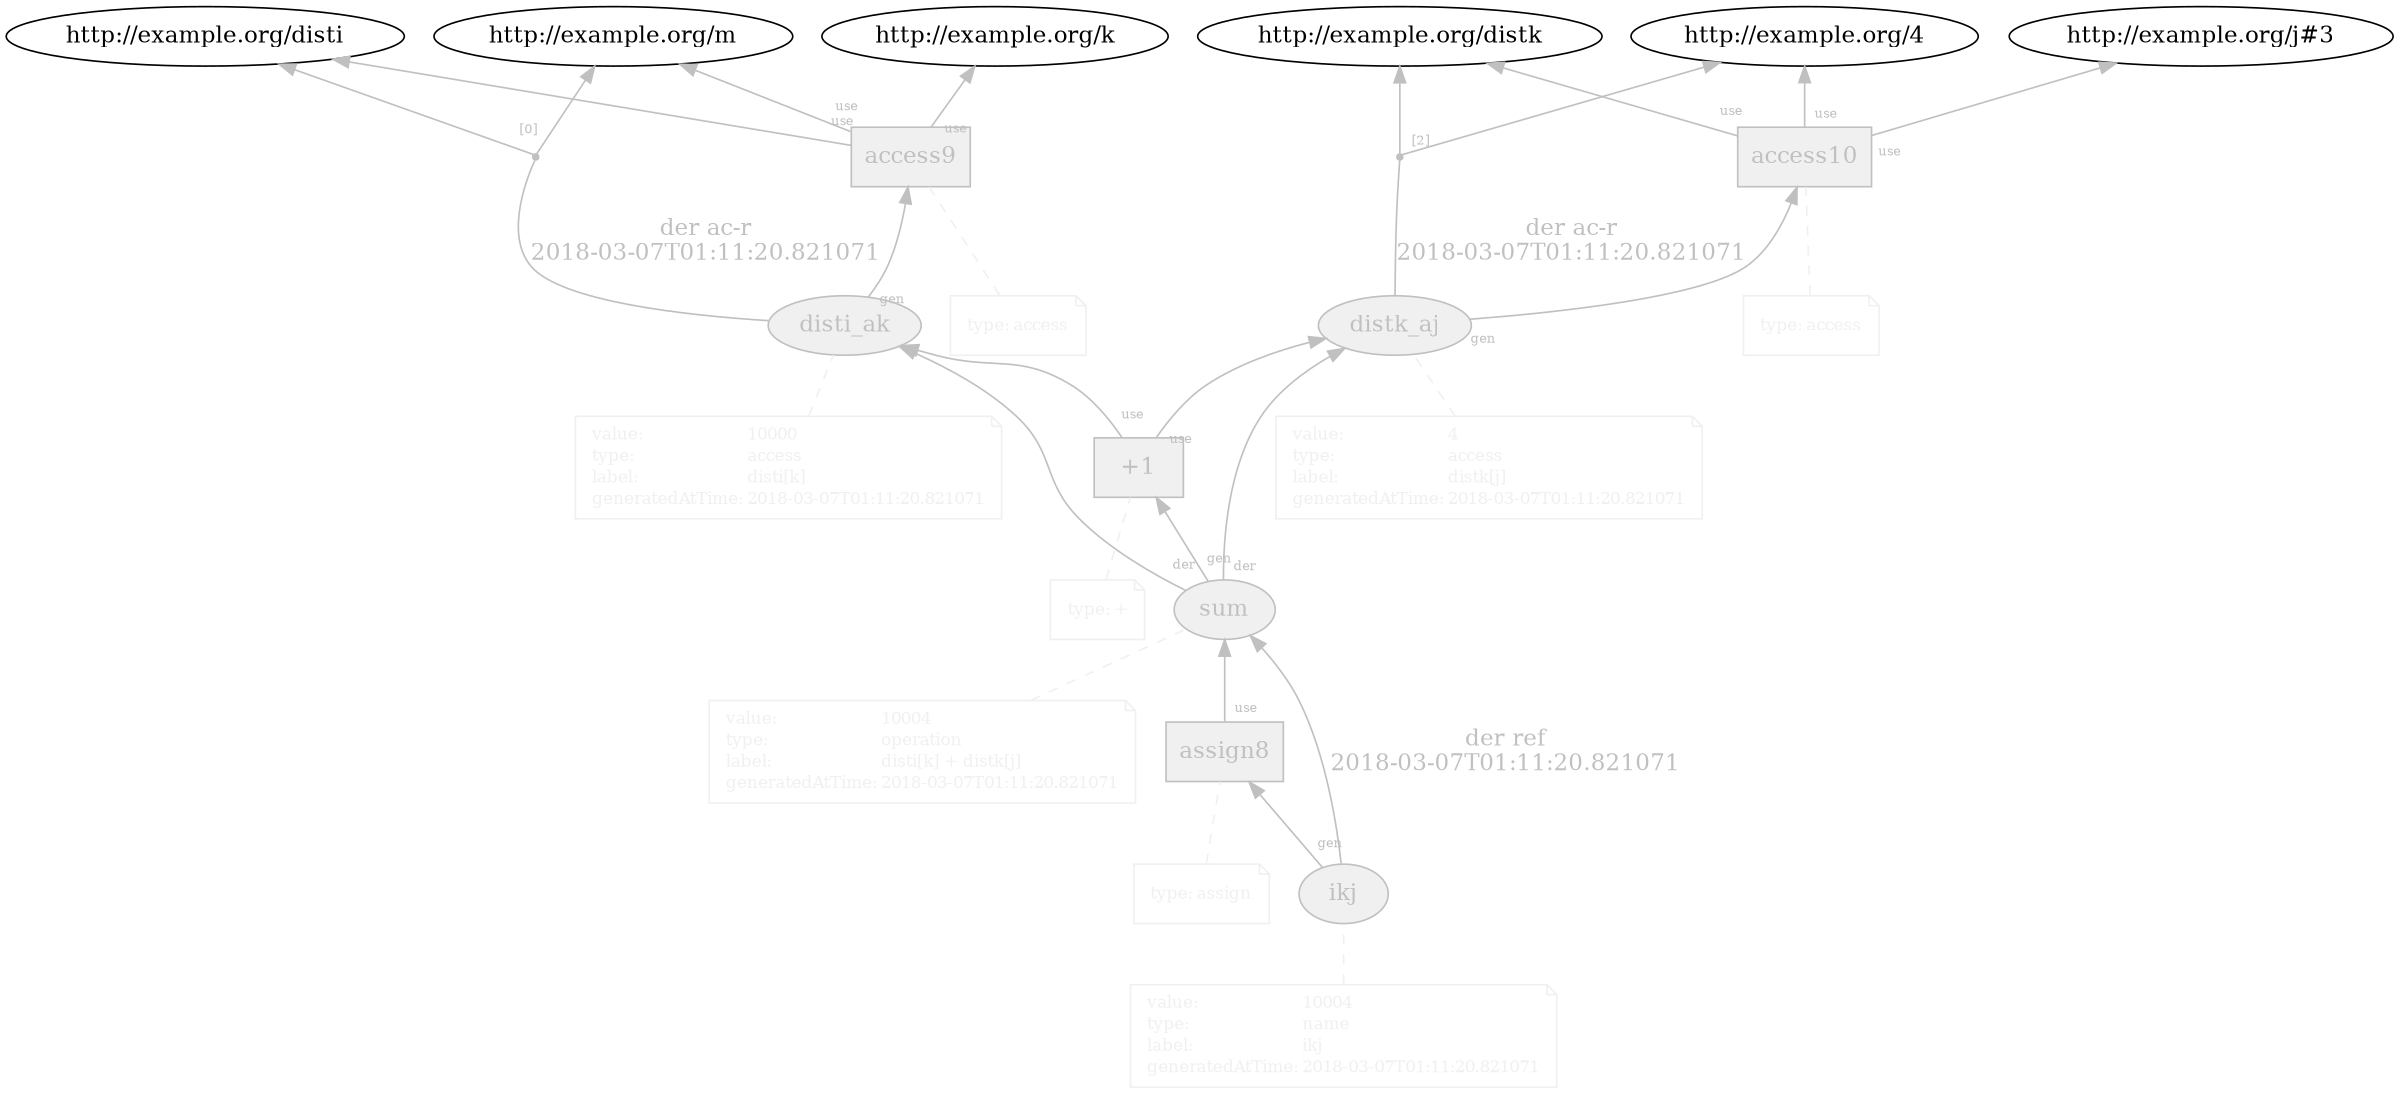 digraph "PROV" { size="16,12"; rankdir="BT";
"http://example.org/disti_ak" [fillcolor="#F0F0F0",color="gray",style="filled",label="disti_ak",URL="http://example.org/disti_ak",fontcolor="gray"]
"-attrs0" [color="#F0F0F0",shape="note",fontsize="10",fontcolor="black",label=<<TABLE cellpadding="0" border="0">
	<TR>
	    <TD align="left"><font color="#F0F0F0">value:</font></TD>
	    <TD align="left"><font color="#F0F0F0">10000</font></TD>
	</TR>
	<TR>
	    <TD align="left"><font color="#F0F0F0">type:</font></TD>
	    <TD align="left"><font color="#F0F0F0">access</font></TD>
	</TR>
	<TR>
	    <TD align="left"><font color="#F0F0F0">label:</font></TD>
	    <TD align="left"><font color="#F0F0F0">disti[k]</font></TD>
	</TR>
	<TR>
	    <TD align="left"><font color="#F0F0F0">generatedAtTime:</font></TD>
	    <TD align="left"><font color="#F0F0F0">2018-03-07T01:11:20.821071</font></TD>
	</TR>
</TABLE>>]
"-attrs0" -> "http://example.org/disti_ak" [color="#F0F0F0",style="dashed",arrowhead="none"]
"http://example.org/access9" [fillcolor="#F0F0F0",color="gray",shape="polygon",sides="4",style="filled",label="access9",URL="http://example.org/access9",fontcolor="gray"]
"-attrs1" [color="#F0F0F0",shape="note",fontsize="10",fontcolor="black",label=<<TABLE cellpadding="0" border="0">
	<TR>
	    <TD align="left"><font color="#F0F0F0">type:</font></TD>
	    <TD align="left"><font color="#F0F0F0">access</font></TD>
	</TR>
</TABLE>>]
"-attrs1" -> "http://example.org/access9" [color="#F0F0F0",style="dashed",arrowhead="none"]
"http://example.org/access9" -> "http://example.org/m" [labelfontsize="8",labeldistance="1.5",labelangle="60.0",rotation="20",taillabel="use",fontcolor="gray",color="gray"]
"bn0" [shape="point",label="",fontcolor="gray",color="gray"]
"http://example.org/disti_ak" -> "bn0" [arrowhead="none",label="der ac-r
2018-03-07T01:11:20.821071",color="gray",fontcolor="gray"]
"bn0" -> "http://example.org/disti" [labelfontsize="8",labeldistance="1.5",labelangle="60.0",rotation="20",taillabel="[0]",fontcolor="gray",color="gray"]
"bn0" -> "http://example.org/m" [color="gray",fontcolor="gray"]
"http://example.org/disti_ak" -> "http://example.org/access9" [labelfontsize="8",labeldistance="1.5",labelangle="60.0",rotation="20",taillabel="gen",fontcolor="gray",color="gray"]
"http://example.org/access9" -> "http://example.org/disti" [labelfontsize="8",labeldistance="1.5",labelangle="60.0",rotation="20",taillabel="use",fontcolor="gray",color="gray"]
"http://example.org/access9" -> "http://example.org/k" [labelfontsize="8",labeldistance="1.5",labelangle="60.0",rotation="20",taillabel="use",fontcolor="gray",color="gray"]
"http://example.org/distk_aj" [fillcolor="#F0F0F0",color="gray",style="filled",label="distk_aj",URL="http://example.org/distk_aj",fontcolor="gray"]
"-attrs2" [color="#F0F0F0",shape="note",fontsize="10",fontcolor="black",label=<<TABLE cellpadding="0" border="0">
	<TR>
	    <TD align="left"><font color="#F0F0F0">value:</font></TD>
	    <TD align="left"><font color="#F0F0F0">4</font></TD>
	</TR>
	<TR>
	    <TD align="left"><font color="#F0F0F0">type:</font></TD>
	    <TD align="left"><font color="#F0F0F0">access</font></TD>
	</TR>
	<TR>
	    <TD align="left"><font color="#F0F0F0">label:</font></TD>
	    <TD align="left"><font color="#F0F0F0">distk[j]</font></TD>
	</TR>
	<TR>
	    <TD align="left"><font color="#F0F0F0">generatedAtTime:</font></TD>
	    <TD align="left"><font color="#F0F0F0">2018-03-07T01:11:20.821071</font></TD>
	</TR>
</TABLE>>]
"-attrs2" -> "http://example.org/distk_aj" [color="#F0F0F0",style="dashed",arrowhead="none"]
"http://example.org/access10" [fillcolor="#F0F0F0",color="gray",shape="polygon",sides="4",style="filled",label="access10",URL="http://example.org/access10",fontcolor="gray"]
"-attrs3" [color="#F0F0F0",shape="note",fontsize="10",fontcolor="black",label=<<TABLE cellpadding="0" border="0">
	<TR>
	    <TD align="left"><font color="#F0F0F0">type:</font></TD>
	    <TD align="left"><font color="#F0F0F0">access</font></TD>
	</TR>
</TABLE>>]
"-attrs3" -> "http://example.org/access10" [color="#F0F0F0",style="dashed",arrowhead="none"]
"http://example.org/access10" -> "http://example.org/4" [labelfontsize="8",labeldistance="1.5",labelangle="60.0",rotation="20",taillabel="use",fontcolor="gray",color="gray"]
"bn1" [shape="point",label="",fontcolor="gray",color="gray"]
"http://example.org/distk_aj" -> "bn1" [arrowhead="none",label="der ac-r
2018-03-07T01:11:20.821071",color="gray",fontcolor="gray"]
"bn1" -> "http://example.org/distk" [labelfontsize="8",labeldistance="1.5",labelangle="60.0",rotation="20",taillabel="[2]",fontcolor="gray",color="gray"]
"bn1" -> "http://example.org/4" [color="gray",fontcolor="gray"]
"http://example.org/distk_aj" -> "http://example.org/access10" [labelfontsize="8",labeldistance="1.5",labelangle="60.0",rotation="20",taillabel="gen",fontcolor="gray",color="gray"]
"http://example.org/access10" -> "http://example.org/distk" [labelfontsize="8",labeldistance="1.5",labelangle="60.0",rotation="20",taillabel="use",fontcolor="gray",color="gray"]
"http://example.org/access10" -> "http://example.org/j#3" [labelfontsize="8",labeldistance="1.5",labelangle="60.0",rotation="20",taillabel="use",fontcolor="gray",color="gray"]
"http://example.org/sum" [fillcolor="#F0F0F0",color="gray",style="filled",label="sum",URL="http://example.org/sum",fontcolor="gray"]
"-attrs4" [color="#F0F0F0",shape="note",fontsize="10",fontcolor="black",label=<<TABLE cellpadding="0" border="0">
	<TR>
	    <TD align="left"><font color="#F0F0F0">value:</font></TD>
	    <TD align="left"><font color="#F0F0F0">10004</font></TD>
	</TR>
	<TR>
	    <TD align="left"><font color="#F0F0F0">type:</font></TD>
	    <TD align="left"><font color="#F0F0F0">operation</font></TD>
	</TR>
	<TR>
	    <TD align="left"><font color="#F0F0F0">label:</font></TD>
	    <TD align="left"><font color="#F0F0F0">disti[k] + distk[j]</font></TD>
	</TR>
	<TR>
	    <TD align="left"><font color="#F0F0F0">generatedAtTime:</font></TD>
	    <TD align="left"><font color="#F0F0F0">2018-03-07T01:11:20.821071</font></TD>
	</TR>
</TABLE>>]
"-attrs4" -> "http://example.org/sum" [color="#F0F0F0",style="dashed",arrowhead="none"]
"http://example.org/+1" [fillcolor="#F0F0F0",color="gray",shape="polygon",sides="4",style="filled",label="+1",URL="http://example.org/+1",fontcolor="gray"]
"-attrs5" [color="#F0F0F0",shape="note",fontsize="10",fontcolor="black",label=<<TABLE cellpadding="0" border="0">
	<TR>
	    <TD align="left"><font color="#F0F0F0">type:</font></TD>
	    <TD align="left"><font color="#F0F0F0">+</font></TD>
	</TR>
</TABLE>>]
"-attrs5" -> "http://example.org/+1" [color="#F0F0F0",style="dashed",arrowhead="none"]
"http://example.org/+1" -> "http://example.org/disti_ak" [labelfontsize="8",labeldistance="1.5",labelangle="60.0",rotation="20",taillabel="use",fontcolor="gray",color="gray"]
"http://example.org/sum" -> "http://example.org/disti_ak" [labelfontsize="8",labeldistance="1.5",labelangle="60.0",rotation="20",taillabel="der",fontcolor="gray",color="gray"]
"http://example.org/+1" -> "http://example.org/distk_aj" [labelfontsize="8",labeldistance="1.5",labelangle="60.0",rotation="20",taillabel="use",fontcolor="gray",color="gray"]
"http://example.org/sum" -> "http://example.org/distk_aj" [labelfontsize="8",labeldistance="1.5",labelangle="60.0",rotation="20",taillabel="der",fontcolor="gray",color="gray"]
"http://example.org/sum" -> "http://example.org/+1" [labelfontsize="8",labeldistance="1.5",labelangle="60.0",rotation="20",taillabel="gen",fontcolor="gray",color="gray"]
"http://example.org/ikj" [fillcolor="#F0F0F0",color="gray",style="filled",label="ikj",URL="http://example.org/ikj",fontcolor="gray"]
"-attrs6" [color="#F0F0F0",shape="note",fontsize="10",fontcolor="black",label=<<TABLE cellpadding="0" border="0">
	<TR>
	    <TD align="left"><font color="#F0F0F0">value:</font></TD>
	    <TD align="left"><font color="#F0F0F0">10004</font></TD>
	</TR>
	<TR>
	    <TD align="left"><font color="#F0F0F0">type:</font></TD>
	    <TD align="left"><font color="#F0F0F0">name</font></TD>
	</TR>
	<TR>
	    <TD align="left"><font color="#F0F0F0">label:</font></TD>
	    <TD align="left"><font color="#F0F0F0">ikj</font></TD>
	</TR>
	<TR>
	    <TD align="left"><font color="#F0F0F0">generatedAtTime:</font></TD>
	    <TD align="left"><font color="#F0F0F0">2018-03-07T01:11:20.821071</font></TD>
	</TR>
</TABLE>>]
"-attrs6" -> "http://example.org/ikj" [color="#F0F0F0",style="dashed",arrowhead="none"]
"http://example.org/assign8" [fillcolor="#F0F0F0",color="gray",shape="polygon",sides="4",style="filled",label="assign8",URL="http://example.org/assign8",fontcolor="gray"]
"-attrs7" [color="#F0F0F0",shape="note",fontsize="10",fontcolor="black",label=<<TABLE cellpadding="0" border="0">
	<TR>
	    <TD align="left"><font color="#F0F0F0">type:</font></TD>
	    <TD align="left"><font color="#F0F0F0">assign</font></TD>
	</TR>
</TABLE>>]
"-attrs7" -> "http://example.org/assign8" [color="#F0F0F0",style="dashed",arrowhead="none"]
"http://example.org/assign8" -> "http://example.org/sum" [labelfontsize="8",labeldistance="1.5",labelangle="60.0",rotation="20",taillabel="use",fontcolor="gray",color="gray"]
"http://example.org/ikj" -> "http://example.org/sum" [labelfontsize="8",labeldistance="1.5",color="gray",labelangle="60.0",rotation="20",label="der ref
2018-03-07T01:11:20.821071",fontcolor="gray"]
"http://example.org/ikj" -> "http://example.org/assign8" [labelfontsize="8",labeldistance="1.5",labelangle="60.0",rotation="20",taillabel="gen",fontcolor="gray",color="gray"]
}
